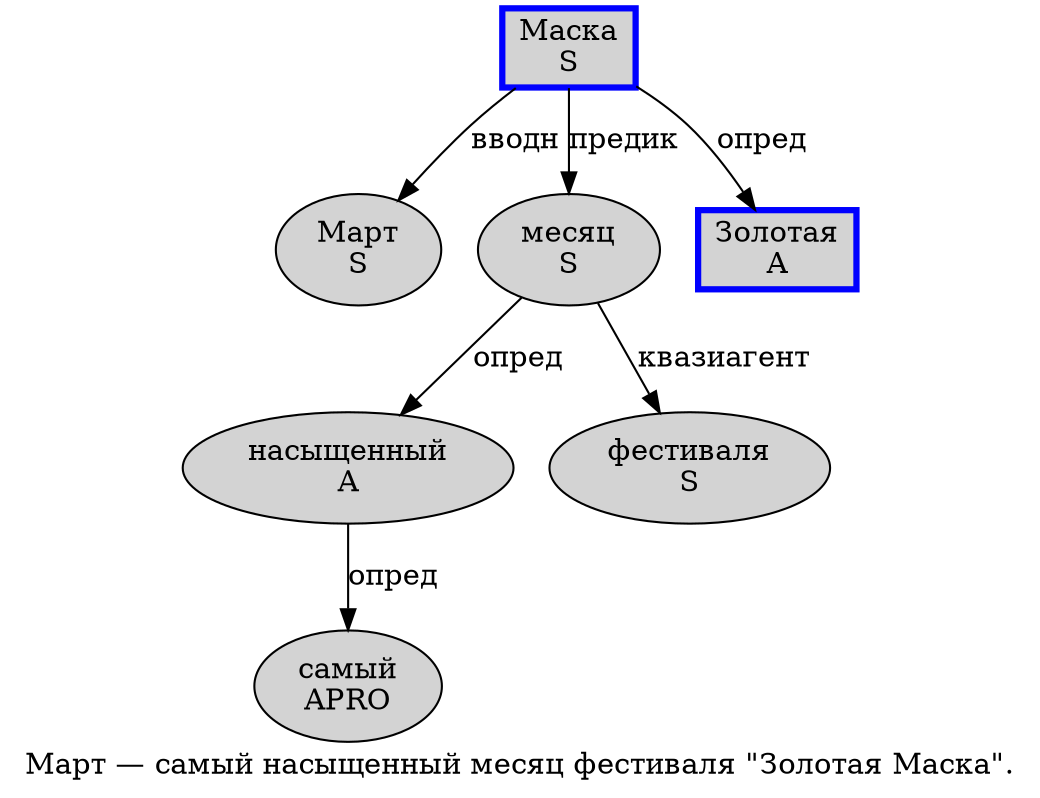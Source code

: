 digraph SENTENCE_176 {
	graph [label="Март — самый насыщенный месяц фестиваля \"Золотая Маска\"."]
	node [style=filled]
		0 [label="Март
S" color="" fillcolor=lightgray penwidth=1 shape=ellipse]
		2 [label="самый
APRO" color="" fillcolor=lightgray penwidth=1 shape=ellipse]
		3 [label="насыщенный
A" color="" fillcolor=lightgray penwidth=1 shape=ellipse]
		4 [label="месяц
S" color="" fillcolor=lightgray penwidth=1 shape=ellipse]
		5 [label="фестиваля
S" color="" fillcolor=lightgray penwidth=1 shape=ellipse]
		7 [label="Золотая
A" color=blue fillcolor=lightgray penwidth=3 shape=box]
		8 [label="Маска
S" color=blue fillcolor=lightgray penwidth=3 shape=box]
			4 -> 3 [label="опред"]
			4 -> 5 [label="квазиагент"]
			3 -> 2 [label="опред"]
			8 -> 0 [label="вводн"]
			8 -> 4 [label="предик"]
			8 -> 7 [label="опред"]
}